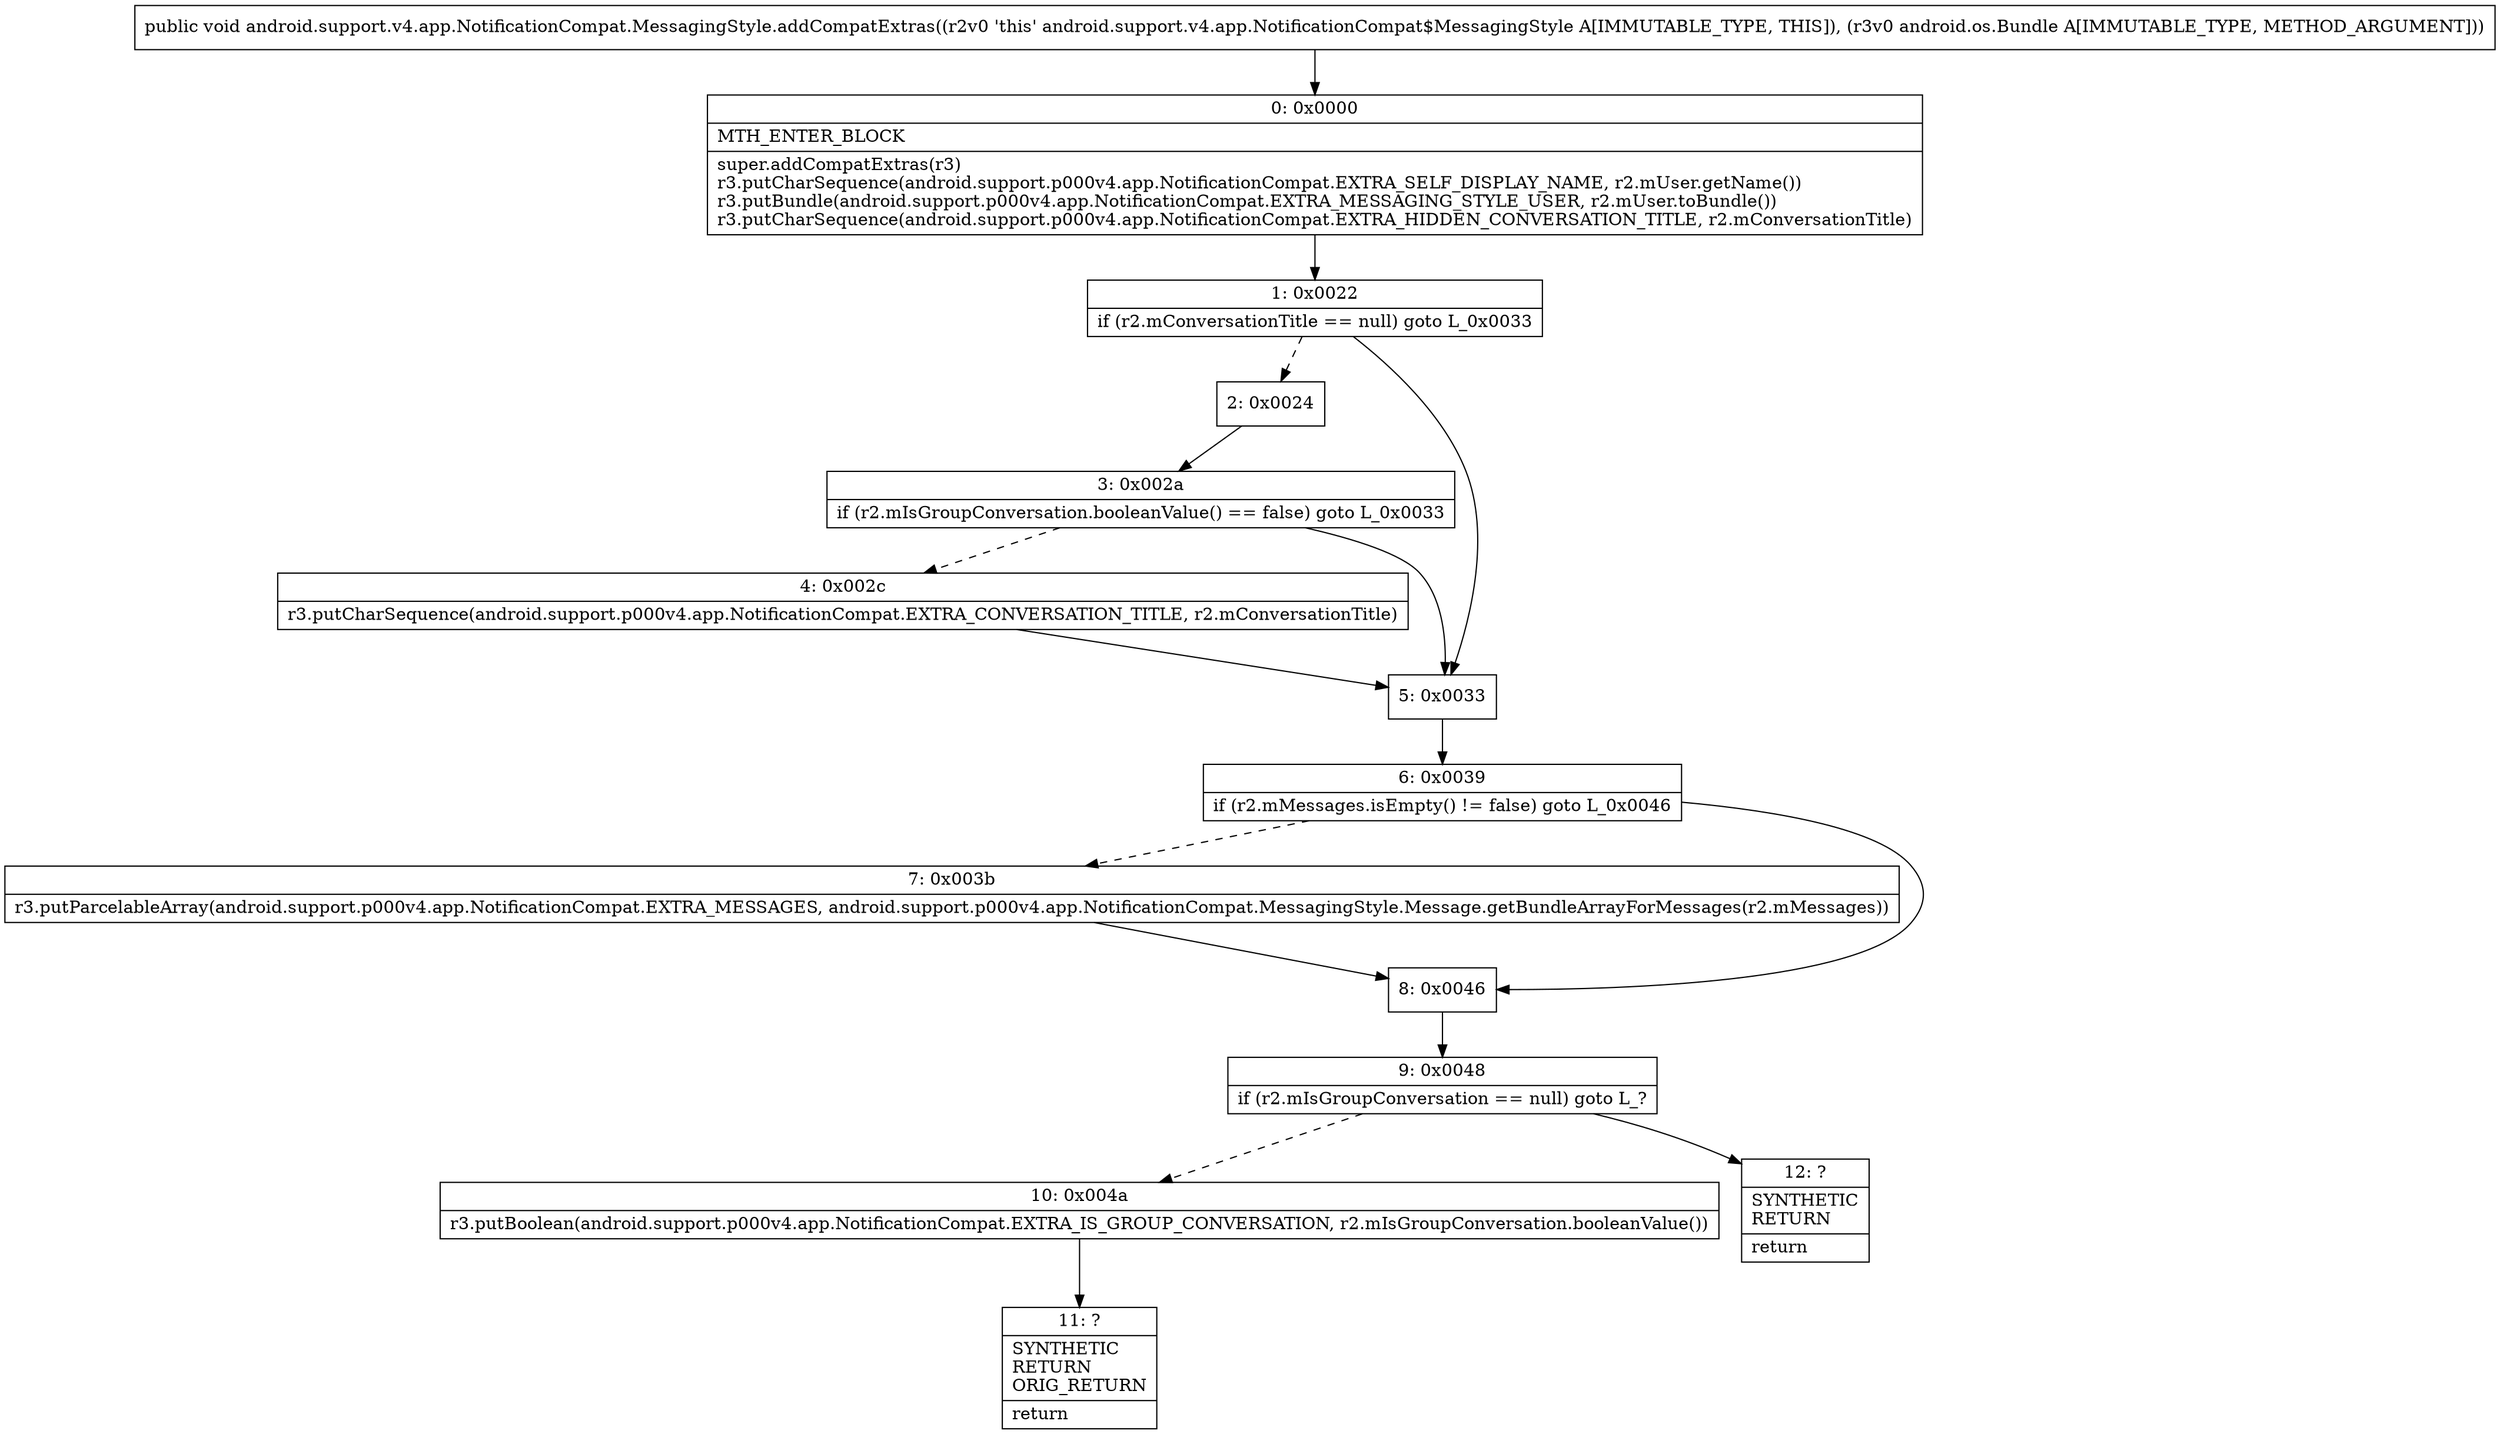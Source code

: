 digraph "CFG forandroid.support.v4.app.NotificationCompat.MessagingStyle.addCompatExtras(Landroid\/os\/Bundle;)V" {
Node_0 [shape=record,label="{0\:\ 0x0000|MTH_ENTER_BLOCK\l|super.addCompatExtras(r3)\lr3.putCharSequence(android.support.p000v4.app.NotificationCompat.EXTRA_SELF_DISPLAY_NAME, r2.mUser.getName())\lr3.putBundle(android.support.p000v4.app.NotificationCompat.EXTRA_MESSAGING_STYLE_USER, r2.mUser.toBundle())\lr3.putCharSequence(android.support.p000v4.app.NotificationCompat.EXTRA_HIDDEN_CONVERSATION_TITLE, r2.mConversationTitle)\l}"];
Node_1 [shape=record,label="{1\:\ 0x0022|if (r2.mConversationTitle == null) goto L_0x0033\l}"];
Node_2 [shape=record,label="{2\:\ 0x0024}"];
Node_3 [shape=record,label="{3\:\ 0x002a|if (r2.mIsGroupConversation.booleanValue() == false) goto L_0x0033\l}"];
Node_4 [shape=record,label="{4\:\ 0x002c|r3.putCharSequence(android.support.p000v4.app.NotificationCompat.EXTRA_CONVERSATION_TITLE, r2.mConversationTitle)\l}"];
Node_5 [shape=record,label="{5\:\ 0x0033}"];
Node_6 [shape=record,label="{6\:\ 0x0039|if (r2.mMessages.isEmpty() != false) goto L_0x0046\l}"];
Node_7 [shape=record,label="{7\:\ 0x003b|r3.putParcelableArray(android.support.p000v4.app.NotificationCompat.EXTRA_MESSAGES, android.support.p000v4.app.NotificationCompat.MessagingStyle.Message.getBundleArrayForMessages(r2.mMessages))\l}"];
Node_8 [shape=record,label="{8\:\ 0x0046}"];
Node_9 [shape=record,label="{9\:\ 0x0048|if (r2.mIsGroupConversation == null) goto L_?\l}"];
Node_10 [shape=record,label="{10\:\ 0x004a|r3.putBoolean(android.support.p000v4.app.NotificationCompat.EXTRA_IS_GROUP_CONVERSATION, r2.mIsGroupConversation.booleanValue())\l}"];
Node_11 [shape=record,label="{11\:\ ?|SYNTHETIC\lRETURN\lORIG_RETURN\l|return\l}"];
Node_12 [shape=record,label="{12\:\ ?|SYNTHETIC\lRETURN\l|return\l}"];
MethodNode[shape=record,label="{public void android.support.v4.app.NotificationCompat.MessagingStyle.addCompatExtras((r2v0 'this' android.support.v4.app.NotificationCompat$MessagingStyle A[IMMUTABLE_TYPE, THIS]), (r3v0 android.os.Bundle A[IMMUTABLE_TYPE, METHOD_ARGUMENT])) }"];
MethodNode -> Node_0;
Node_0 -> Node_1;
Node_1 -> Node_2[style=dashed];
Node_1 -> Node_5;
Node_2 -> Node_3;
Node_3 -> Node_4[style=dashed];
Node_3 -> Node_5;
Node_4 -> Node_5;
Node_5 -> Node_6;
Node_6 -> Node_7[style=dashed];
Node_6 -> Node_8;
Node_7 -> Node_8;
Node_8 -> Node_9;
Node_9 -> Node_10[style=dashed];
Node_9 -> Node_12;
Node_10 -> Node_11;
}

